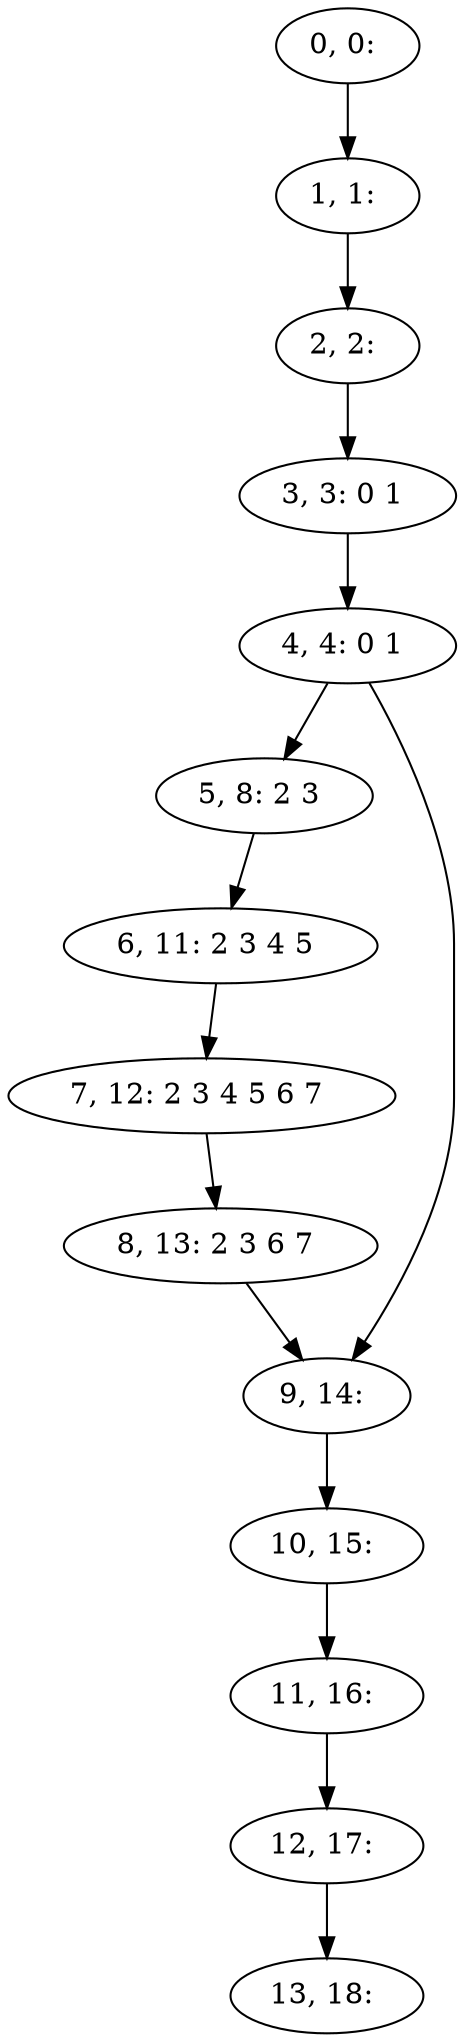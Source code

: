 digraph G {
0[label="0, 0: "];
1[label="1, 1: "];
2[label="2, 2: "];
3[label="3, 3: 0 1 "];
4[label="4, 4: 0 1 "];
5[label="5, 8: 2 3 "];
6[label="6, 11: 2 3 4 5 "];
7[label="7, 12: 2 3 4 5 6 7 "];
8[label="8, 13: 2 3 6 7 "];
9[label="9, 14: "];
10[label="10, 15: "];
11[label="11, 16: "];
12[label="12, 17: "];
13[label="13, 18: "];
0->1 ;
1->2 ;
2->3 ;
3->4 ;
4->5 ;
4->9 ;
5->6 ;
6->7 ;
7->8 ;
8->9 ;
9->10 ;
10->11 ;
11->12 ;
12->13 ;
}
